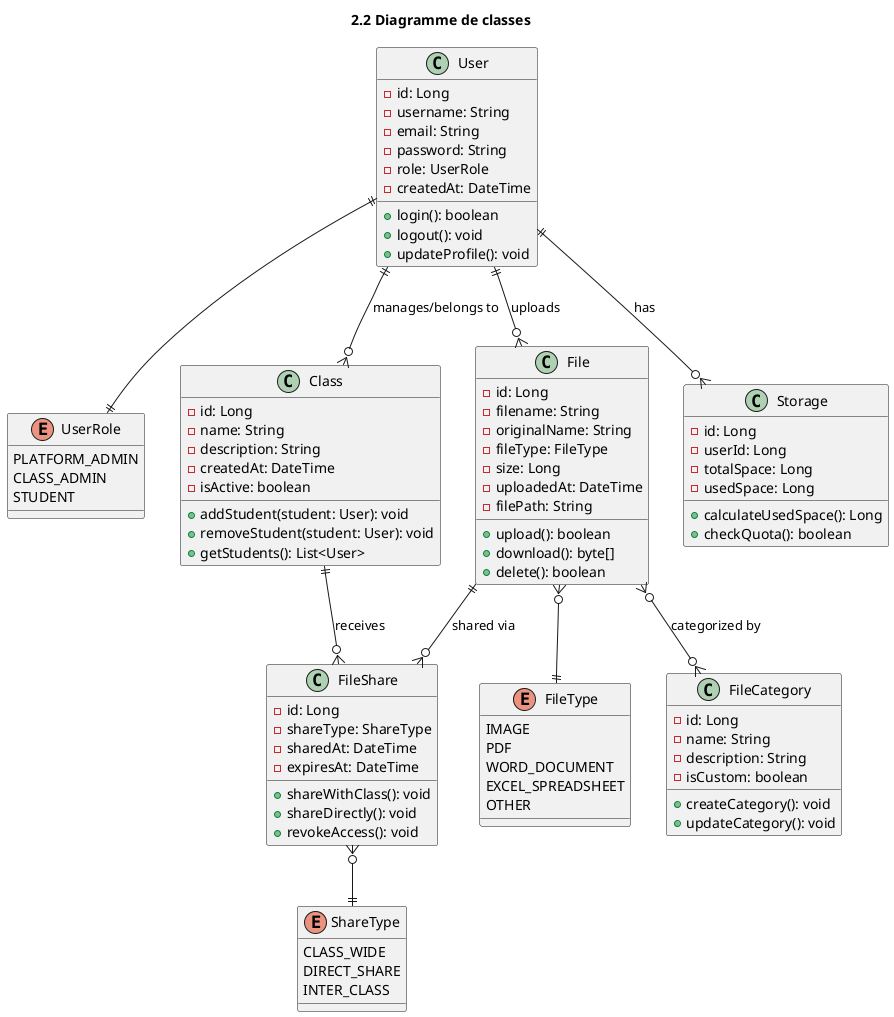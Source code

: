 @startuml
!define TITLE 2.2 Diagramme de classes
title TITLE

class User {
  -id: Long
  -username: String
  -email: String
  -password: String
  -role: UserRole
  -createdAt: DateTime
  +login(): boolean
  +logout(): void
  +updateProfile(): void
}

enum UserRole {
  PLATFORM_ADMIN
  CLASS_ADMIN
  STUDENT
}

class Class {
  -id: Long
  -name: String
  -description: String
  -createdAt: DateTime
  -isActive: boolean
  +addStudent(student: User): void
  +removeStudent(student: User): void
  +getStudents(): List<User>
}

class File {
  -id: Long
  -filename: String
  -originalName: String
  -fileType: FileType
  -size: Long
  -uploadedAt: DateTime
  -filePath: String
  +upload(): boolean
  +download(): byte[]
  +delete(): boolean
}

enum FileType {
  IMAGE
  PDF
  WORD_DOCUMENT
  EXCEL_SPREADSHEET
  OTHER
}

class FileCategory {
  -id: Long
  -name: String
  -description: String
  -isCustom: boolean
  +createCategory(): void
  +updateCategory(): void
}

class FileShare {
  -id: Long
  -shareType: ShareType
  -sharedAt: DateTime
  -expiresAt: DateTime
  +shareWithClass(): void
  +shareDirectly(): void
  +revokeAccess(): void
}

enum ShareType {
  CLASS_WIDE
  DIRECT_SHARE
  INTER_CLASS
}

class Storage {
  -id: Long
  -userId: Long
  -totalSpace: Long
  -usedSpace: Long
  +calculateUsedSpace(): Long
  +checkQuota(): boolean
}

' Relations
User ||--|| UserRole
User ||--o{ Class : "manages/belongs to"
User ||--o{ File : "uploads"
User ||--o{ Storage : "has"
File }o--|| FileType
File }o--o{ FileCategory : "categorized by"
File ||--o{ FileShare : "shared via"
FileShare }o--|| ShareType
Class ||--o{ FileShare : "receives"

@enduml

